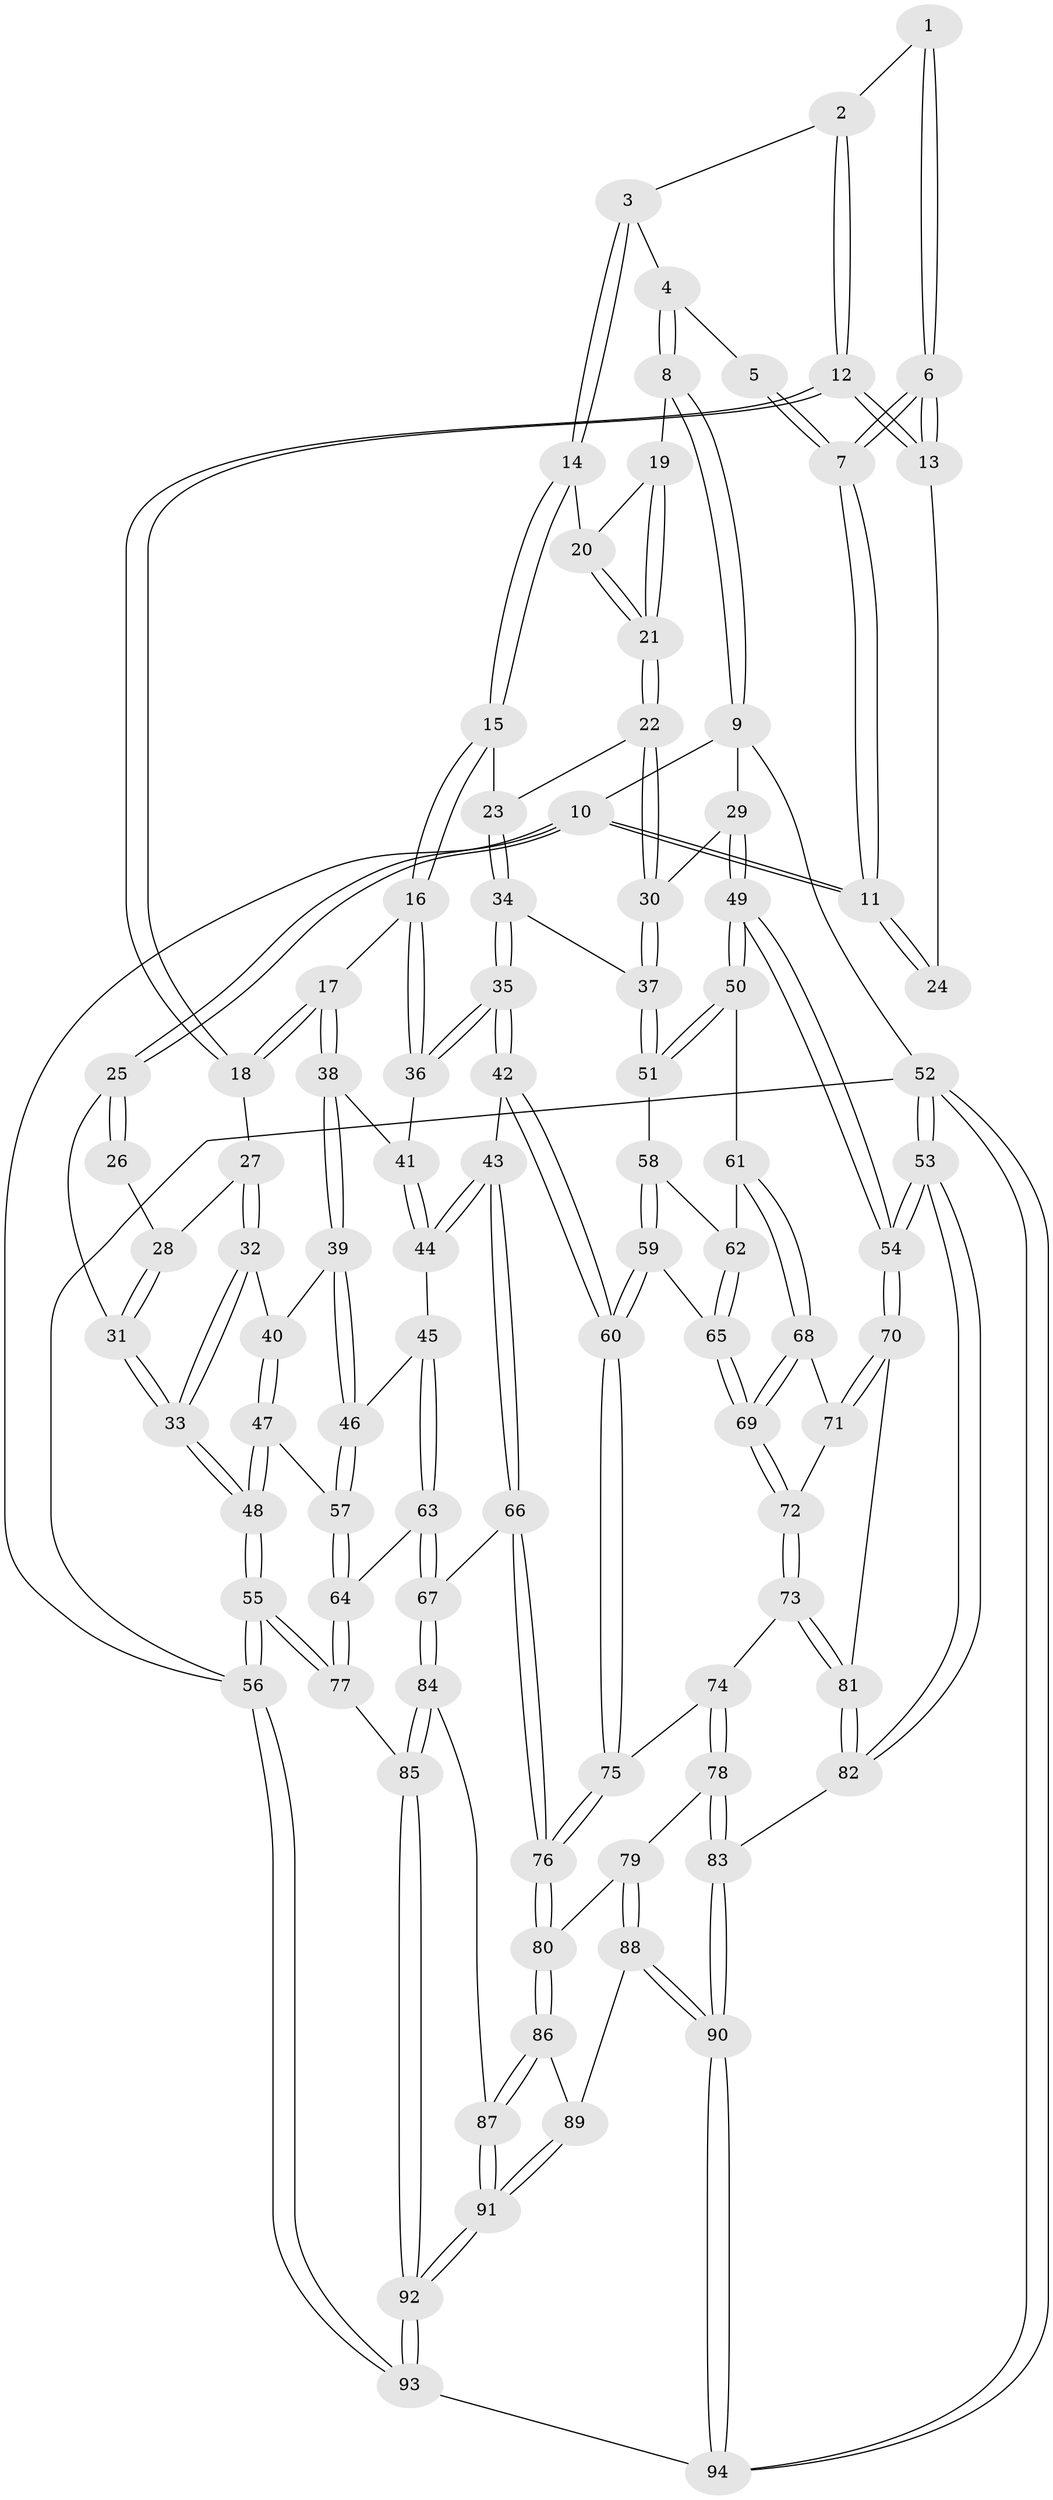 // Generated by graph-tools (version 1.1) at 2025/03/03/09/25 03:03:28]
// undirected, 94 vertices, 232 edges
graph export_dot {
graph [start="1"]
  node [color=gray90,style=filled];
  1 [pos="+0.34340418630021685+0.038745578734399315"];
  2 [pos="+0.4762958667746352+0.09992165674944131"];
  3 [pos="+0.566461300354456+0.08209310935809427"];
  4 [pos="+0.6157326432471527+0"];
  5 [pos="+0.3276791738663226+0"];
  6 [pos="+0.3081445245632806+0.11871396270010458"];
  7 [pos="+0+0"];
  8 [pos="+1+0"];
  9 [pos="+1+0"];
  10 [pos="+0+0"];
  11 [pos="+0+0"];
  12 [pos="+0.307320413578809+0.22206791393653577"];
  13 [pos="+0.2986014011377156+0.20617232572962446"];
  14 [pos="+0.587177572359784+0.14836755556198555"];
  15 [pos="+0.567759512932392+0.26698956143393954"];
  16 [pos="+0.5549830496745085+0.27507167176046854"];
  17 [pos="+0.32560793801607096+0.30862453593746353"];
  18 [pos="+0.3199565962988288+0.3008134723433249"];
  19 [pos="+1+0"];
  20 [pos="+0.7288902234103337+0.1611119319424175"];
  21 [pos="+0.8090495931228743+0.31337954500835974"];
  22 [pos="+0.8058812068355045+0.32909992092450513"];
  23 [pos="+0.6231419427384789+0.2999858204119683"];
  24 [pos="+0.19013395090055665+0.15236924388429698"];
  25 [pos="+0+0"];
  26 [pos="+0.09709659752964032+0.2528678885382553"];
  27 [pos="+0.12233811684176374+0.3083747594213037"];
  28 [pos="+0.11222902056629008+0.29682469476275286"];
  29 [pos="+1+0.22564842002367003"];
  30 [pos="+0.8182054319169377+0.35361625481033654"];
  31 [pos="+0+0.3236762148807712"];
  32 [pos="+0.07201866149077434+0.4314627702574802"];
  33 [pos="+0+0.3763225836375421"];
  34 [pos="+0.6519185707856238+0.5161645600485909"];
  35 [pos="+0.623739783937199+0.5363775702294297"];
  36 [pos="+0.5338544178363397+0.4364480573990157"];
  37 [pos="+0.830419858389537+0.46837540483694917"];
  38 [pos="+0.32212697249379785+0.42729708899703606"];
  39 [pos="+0.31073893201033975+0.46342115322378113"];
  40 [pos="+0.11492726775760102+0.4867322708742491"];
  41 [pos="+0.5065821931544762+0.44210769858674165"];
  42 [pos="+0.6035610457402127+0.5793550929468582"];
  43 [pos="+0.5189600124473844+0.6331534977986032"];
  44 [pos="+0.44856825361225944+0.5888125244134648"];
  45 [pos="+0.4109222980432251+0.5718114365323739"];
  46 [pos="+0.3259942389851756+0.512819860539836"];
  47 [pos="+0.06946533562460327+0.620577260805012"];
  48 [pos="+0+0.7713630769188037"];
  49 [pos="+1+0.4890988583600098"];
  50 [pos="+1+0.49426571971096556"];
  51 [pos="+0.8613279857559566+0.4987230245483021"];
  52 [pos="+1+1"];
  53 [pos="+1+1"];
  54 [pos="+1+0.8283730287967387"];
  55 [pos="+0+0.9148365439866446"];
  56 [pos="+0+1"];
  57 [pos="+0.23356520131803513+0.6816947188529646"];
  58 [pos="+0.8603085456341379+0.5097528198195675"];
  59 [pos="+0.8239617991637591+0.6254573742559831"];
  60 [pos="+0.7200336380228378+0.6878987894311757"];
  61 [pos="+0.9520640750196689+0.6609800895706203"];
  62 [pos="+0.9465763175806828+0.6549627931036438"];
  63 [pos="+0.3290287511696802+0.7610428094273739"];
  64 [pos="+0.2434648922767746+0.7122508346855861"];
  65 [pos="+0.8546970509050688+0.6854536912382121"];
  66 [pos="+0.506625399965495+0.7358177727643253"];
  67 [pos="+0.3343593428432656+0.7656557866282847"];
  68 [pos="+0.9599733851619106+0.6960745040962831"];
  69 [pos="+0.8553632879156048+0.6872560400504383"];
  70 [pos="+1+0.7693526625554956"];
  71 [pos="+0.9605749006920347+0.6969351066488054"];
  72 [pos="+0.857880877813195+0.7535431705904458"];
  73 [pos="+0.8549810591419091+0.7769141941298979"];
  74 [pos="+0.718909804647823+0.724050193026342"];
  75 [pos="+0.7183722119866722+0.7221668349410343"];
  76 [pos="+0.5157403035445991+0.752291140047798"];
  77 [pos="+0.12659418175057974+0.8673369252273826"];
  78 [pos="+0.7049402871179837+0.79373141113951"];
  79 [pos="+0.5382763878155822+0.801211178868026"];
  80 [pos="+0.528480311837715+0.7936683248483597"];
  81 [pos="+0.8653274333032005+0.8048368701462119"];
  82 [pos="+0.8404654034012023+0.871058975046438"];
  83 [pos="+0.7608142468431729+0.942658203546376"];
  84 [pos="+0.3335462121998844+0.8881590655919778"];
  85 [pos="+0.14504494673547402+0.8778524928322043"];
  86 [pos="+0.49838835423462163+0.8340976312046358"];
  87 [pos="+0.33460331215137606+0.8898008667585203"];
  88 [pos="+0.6571474153545429+0.9788710132390377"];
  89 [pos="+0.4712374601132614+0.9293033433273666"];
  90 [pos="+0.7192226188486248+1"];
  91 [pos="+0.37098906563687173+1"];
  92 [pos="+0.35143835304266396+1"];
  93 [pos="+0.35567497139747606+1"];
  94 [pos="+0.7294553617162038+1"];
  1 -- 2;
  1 -- 6;
  1 -- 6;
  2 -- 3;
  2 -- 12;
  2 -- 12;
  3 -- 4;
  3 -- 14;
  3 -- 14;
  4 -- 5;
  4 -- 8;
  4 -- 8;
  5 -- 7;
  5 -- 7;
  6 -- 7;
  6 -- 7;
  6 -- 13;
  6 -- 13;
  7 -- 11;
  7 -- 11;
  8 -- 9;
  8 -- 9;
  8 -- 19;
  9 -- 10;
  9 -- 29;
  9 -- 52;
  10 -- 11;
  10 -- 11;
  10 -- 25;
  10 -- 25;
  10 -- 56;
  11 -- 24;
  11 -- 24;
  12 -- 13;
  12 -- 13;
  12 -- 18;
  12 -- 18;
  13 -- 24;
  14 -- 15;
  14 -- 15;
  14 -- 20;
  15 -- 16;
  15 -- 16;
  15 -- 23;
  16 -- 17;
  16 -- 36;
  16 -- 36;
  17 -- 18;
  17 -- 18;
  17 -- 38;
  17 -- 38;
  18 -- 27;
  19 -- 20;
  19 -- 21;
  19 -- 21;
  20 -- 21;
  20 -- 21;
  21 -- 22;
  21 -- 22;
  22 -- 23;
  22 -- 30;
  22 -- 30;
  23 -- 34;
  23 -- 34;
  25 -- 26;
  25 -- 26;
  25 -- 31;
  26 -- 28;
  27 -- 28;
  27 -- 32;
  27 -- 32;
  28 -- 31;
  28 -- 31;
  29 -- 30;
  29 -- 49;
  29 -- 49;
  30 -- 37;
  30 -- 37;
  31 -- 33;
  31 -- 33;
  32 -- 33;
  32 -- 33;
  32 -- 40;
  33 -- 48;
  33 -- 48;
  34 -- 35;
  34 -- 35;
  34 -- 37;
  35 -- 36;
  35 -- 36;
  35 -- 42;
  35 -- 42;
  36 -- 41;
  37 -- 51;
  37 -- 51;
  38 -- 39;
  38 -- 39;
  38 -- 41;
  39 -- 40;
  39 -- 46;
  39 -- 46;
  40 -- 47;
  40 -- 47;
  41 -- 44;
  41 -- 44;
  42 -- 43;
  42 -- 60;
  42 -- 60;
  43 -- 44;
  43 -- 44;
  43 -- 66;
  43 -- 66;
  44 -- 45;
  45 -- 46;
  45 -- 63;
  45 -- 63;
  46 -- 57;
  46 -- 57;
  47 -- 48;
  47 -- 48;
  47 -- 57;
  48 -- 55;
  48 -- 55;
  49 -- 50;
  49 -- 50;
  49 -- 54;
  49 -- 54;
  50 -- 51;
  50 -- 51;
  50 -- 61;
  51 -- 58;
  52 -- 53;
  52 -- 53;
  52 -- 94;
  52 -- 94;
  52 -- 56;
  53 -- 54;
  53 -- 54;
  53 -- 82;
  53 -- 82;
  54 -- 70;
  54 -- 70;
  55 -- 56;
  55 -- 56;
  55 -- 77;
  55 -- 77;
  56 -- 93;
  56 -- 93;
  57 -- 64;
  57 -- 64;
  58 -- 59;
  58 -- 59;
  58 -- 62;
  59 -- 60;
  59 -- 60;
  59 -- 65;
  60 -- 75;
  60 -- 75;
  61 -- 62;
  61 -- 68;
  61 -- 68;
  62 -- 65;
  62 -- 65;
  63 -- 64;
  63 -- 67;
  63 -- 67;
  64 -- 77;
  64 -- 77;
  65 -- 69;
  65 -- 69;
  66 -- 67;
  66 -- 76;
  66 -- 76;
  67 -- 84;
  67 -- 84;
  68 -- 69;
  68 -- 69;
  68 -- 71;
  69 -- 72;
  69 -- 72;
  70 -- 71;
  70 -- 71;
  70 -- 81;
  71 -- 72;
  72 -- 73;
  72 -- 73;
  73 -- 74;
  73 -- 81;
  73 -- 81;
  74 -- 75;
  74 -- 78;
  74 -- 78;
  75 -- 76;
  75 -- 76;
  76 -- 80;
  76 -- 80;
  77 -- 85;
  78 -- 79;
  78 -- 83;
  78 -- 83;
  79 -- 80;
  79 -- 88;
  79 -- 88;
  80 -- 86;
  80 -- 86;
  81 -- 82;
  81 -- 82;
  82 -- 83;
  83 -- 90;
  83 -- 90;
  84 -- 85;
  84 -- 85;
  84 -- 87;
  85 -- 92;
  85 -- 92;
  86 -- 87;
  86 -- 87;
  86 -- 89;
  87 -- 91;
  87 -- 91;
  88 -- 89;
  88 -- 90;
  88 -- 90;
  89 -- 91;
  89 -- 91;
  90 -- 94;
  90 -- 94;
  91 -- 92;
  91 -- 92;
  92 -- 93;
  92 -- 93;
  93 -- 94;
}
